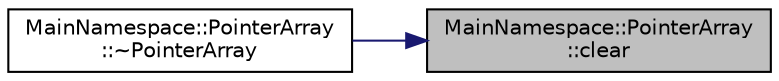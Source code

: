 digraph "MainNamespace::PointerArray::clear"
{
 // INTERACTIVE_SVG=YES
 // LATEX_PDF_SIZE
  edge [fontname="Helvetica",fontsize="10",labelfontname="Helvetica",labelfontsize="10"];
  node [fontname="Helvetica",fontsize="10",shape=record];
  rankdir="RL";
  Node1 [label="MainNamespace::PointerArray\l::clear",height=0.2,width=0.4,color="black", fillcolor="grey75", style="filled", fontcolor="black",tooltip=" "];
  Node1 -> Node2 [dir="back",color="midnightblue",fontsize="10",style="solid",fontname="Helvetica"];
  Node2 [label="MainNamespace::PointerArray\l::~PointerArray",height=0.2,width=0.4,color="black", fillcolor="white", style="filled",URL="$class_main_namespace_1_1_pointer_array.html#ac02d3aa39cd1a64c4f7ab7a46244db53",tooltip=" "];
}
